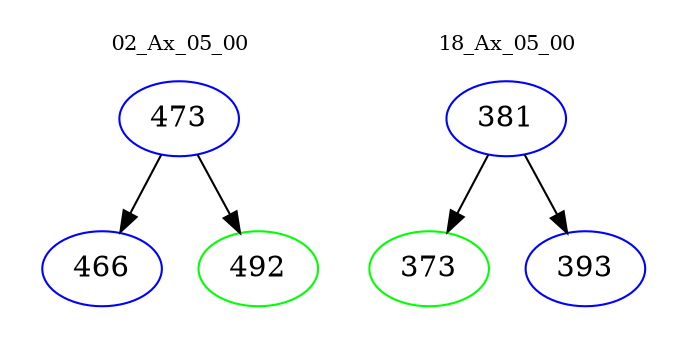 digraph{
subgraph cluster_0 {
color = white
label = "02_Ax_05_00";
fontsize=10;
T0_473 [label="473", color="blue"]
T0_473 -> T0_466 [color="black"]
T0_466 [label="466", color="blue"]
T0_473 -> T0_492 [color="black"]
T0_492 [label="492", color="green"]
}
subgraph cluster_1 {
color = white
label = "18_Ax_05_00";
fontsize=10;
T1_381 [label="381", color="blue"]
T1_381 -> T1_373 [color="black"]
T1_373 [label="373", color="green"]
T1_381 -> T1_393 [color="black"]
T1_393 [label="393", color="blue"]
}
}
